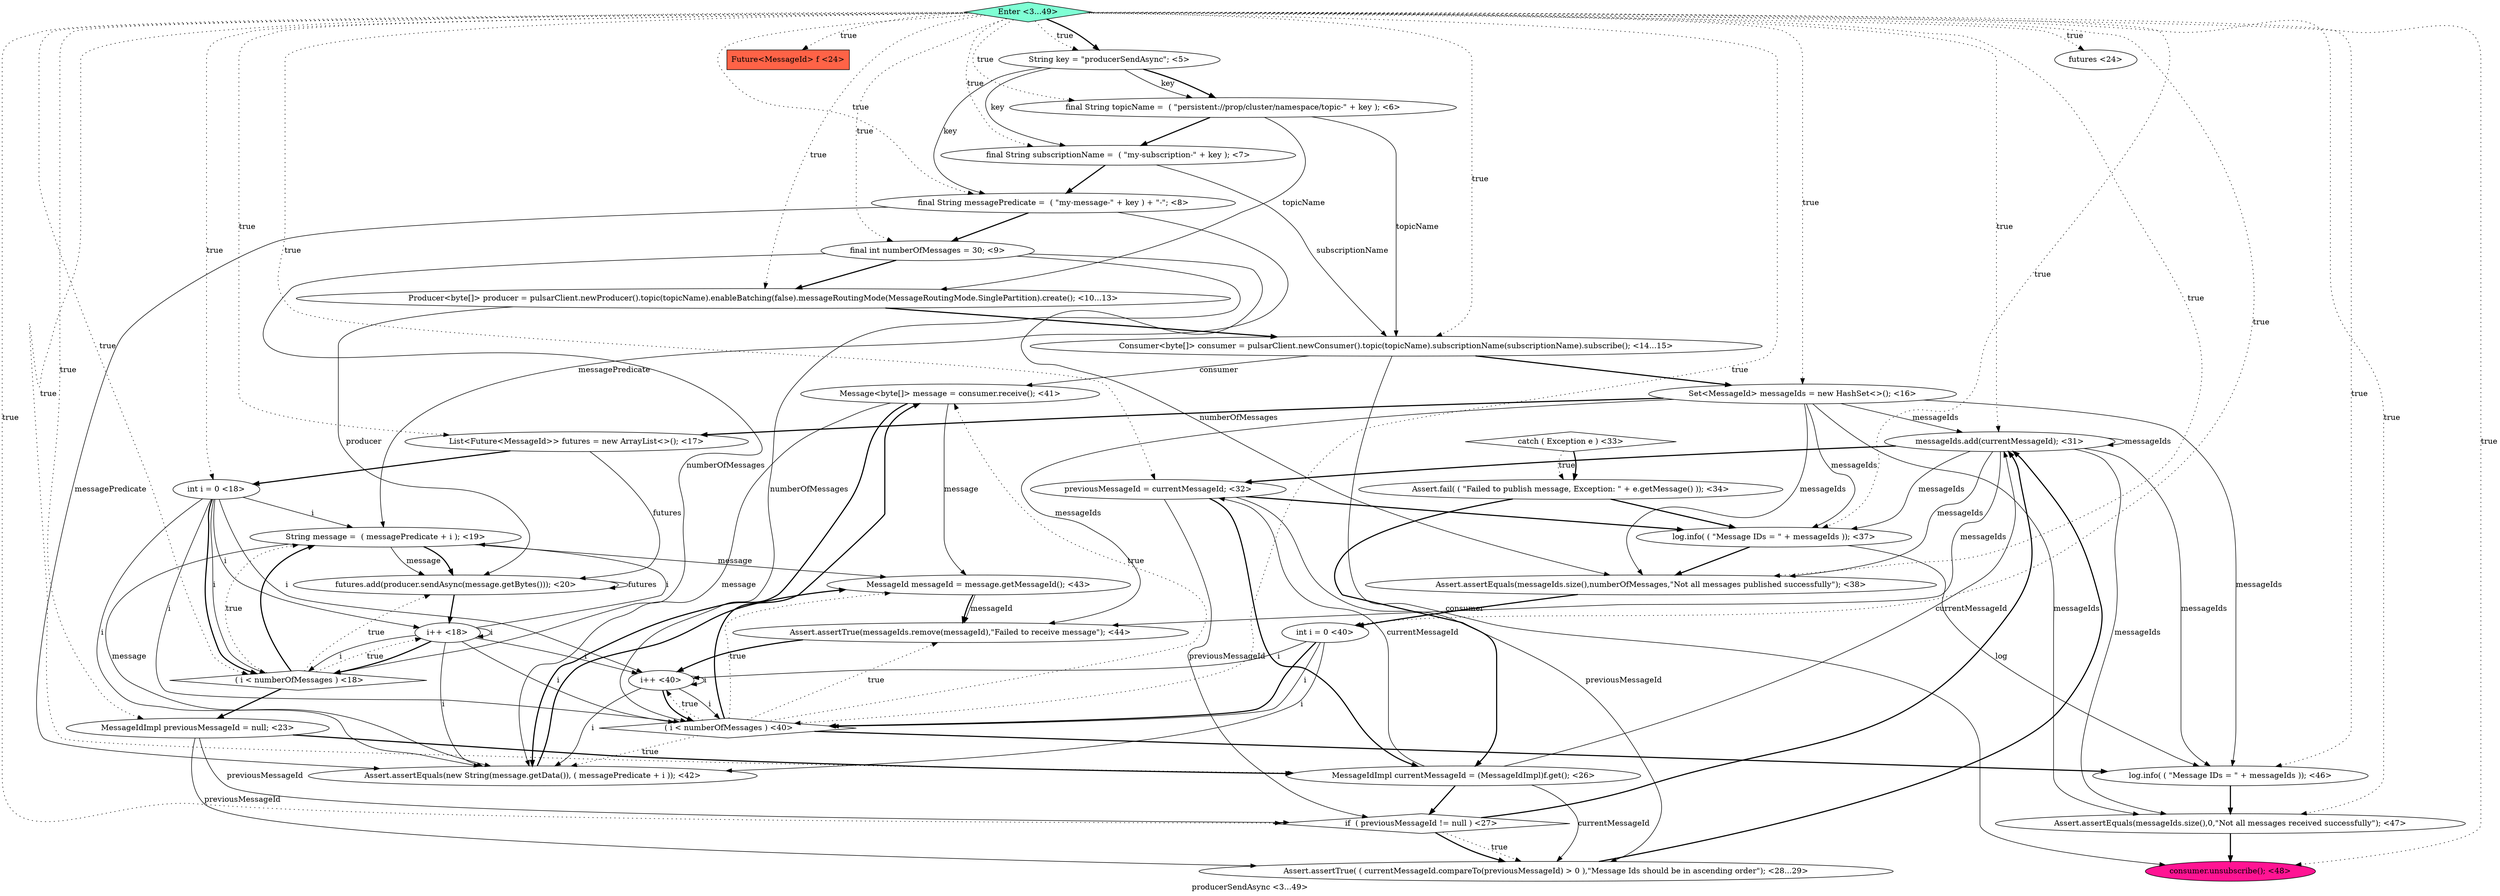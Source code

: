 digraph PDG {
label = "producerSendAsync <3...49>";
0.29 [style = filled, label = "Message<byte[]> message = consumer.receive(); <41>", fillcolor = white, shape = ellipse];
0.1 [style = filled, label = "final String topicName =  ( \"persistent://prop/cluster/namespace/topic-\" + key ); <6>", fillcolor = white, shape = ellipse];
0.27 [style = filled, label = " ( i < numberOfMessages ) <40>", fillcolor = white, shape = diamond];
0.21 [style = filled, label = "previousMessageId = currentMessageId; <32>", fillcolor = white, shape = ellipse];
0.26 [style = filled, label = "int i = 0 <40>", fillcolor = white, shape = ellipse];
0.7 [style = filled, label = "Set<MessageId> messageIds = new HashSet<>(); <16>", fillcolor = white, shape = ellipse];
0.9 [style = filled, label = "int i = 0 <18>", fillcolor = white, shape = ellipse];
0.12 [style = filled, label = "String message =  ( messagePredicate + i ); <19>", fillcolor = white, shape = ellipse];
0.3 [style = filled, label = "final String messagePredicate =  ( \"my-message-\" + key ) + \"-\"; <8>", fillcolor = white, shape = ellipse];
0.28 [style = filled, label = "i++ <40>", fillcolor = white, shape = ellipse];
0.36 [style = filled, label = "Enter <3...49>", fillcolor = aquamarine, shape = diamond];
0.17 [style = filled, label = "MessageIdImpl currentMessageId = (MessageIdImpl)f.get(); <26>", fillcolor = white, shape = ellipse];
0.32 [style = filled, label = "Assert.assertTrue(messageIds.remove(messageId),\"Failed to receive message\"); <44>", fillcolor = white, shape = ellipse];
0.15 [style = filled, label = "Future<MessageId> f <24>", fillcolor = tomato, shape = box];
0.5 [style = filled, label = "Producer<byte[]> producer = pulsarClient.newProducer().topic(topicName).enableBatching(false).messageRoutingMode(MessageRoutingMode.SinglePartition).create(); <10...13>", fillcolor = white, shape = ellipse];
0.20 [style = filled, label = "messageIds.add(currentMessageId); <31>", fillcolor = white, shape = ellipse];
0.35 [style = filled, label = "consumer.unsubscribe(); <48>", fillcolor = deeppink, shape = ellipse];
0.6 [style = filled, label = "Consumer<byte[]> consumer = pulsarClient.newConsumer().topic(topicName).subscriptionName(subscriptionName).subscribe(); <14...15>", fillcolor = white, shape = ellipse];
0.31 [style = filled, label = "MessageId messageId = message.getMessageId(); <43>", fillcolor = white, shape = ellipse];
0.33 [style = filled, label = "log.info( ( \"Message IDs = \" + messageIds )); <46>", fillcolor = white, shape = ellipse];
0.0 [style = filled, label = "String key = \"producerSendAsync\"; <5>", fillcolor = white, shape = ellipse];
0.10 [style = filled, label = " ( i < numberOfMessages ) <18>", fillcolor = white, shape = diamond];
0.13 [style = filled, label = "futures.add(producer.sendAsync(message.getBytes())); <20>", fillcolor = white, shape = ellipse];
0.24 [style = filled, label = "log.info( ( \"Message IDs = \" + messageIds )); <37>", fillcolor = white, shape = ellipse];
0.11 [style = filled, label = "i++ <18>", fillcolor = white, shape = ellipse];
0.14 [style = filled, label = "MessageIdImpl previousMessageId = null; <23>", fillcolor = white, shape = ellipse];
0.18 [style = filled, label = "if  ( previousMessageId != null ) <27>", fillcolor = white, shape = diamond];
0.16 [style = filled, label = "futures <24>", fillcolor = white, shape = ellipse];
0.4 [style = filled, label = "final int numberOfMessages = 30; <9>", fillcolor = white, shape = ellipse];
0.2 [style = filled, label = "final String subscriptionName =  ( \"my-subscription-\" + key ); <7>", fillcolor = white, shape = ellipse];
0.22 [style = filled, label = "catch ( Exception e ) <33>", fillcolor = white, shape = diamond];
0.34 [style = filled, label = "Assert.assertEquals(messageIds.size(),0,\"Not all messages received successfully\"); <47>", fillcolor = white, shape = ellipse];
0.8 [style = filled, label = "List<Future<MessageId>> futures = new ArrayList<>(); <17>", fillcolor = white, shape = ellipse];
0.25 [style = filled, label = "Assert.assertEquals(messageIds.size(),numberOfMessages,\"Not all messages published successfully\"); <38>", fillcolor = white, shape = ellipse];
0.23 [style = filled, label = "Assert.fail( ( \"Failed to publish message, Exception: \" + e.getMessage() )); <34>", fillcolor = white, shape = ellipse];
0.19 [style = filled, label = "Assert.assertTrue( ( currentMessageId.compareTo(previousMessageId) > 0 ),\"Message Ids should be in ascending order\"); <28...29>", fillcolor = white, shape = ellipse];
0.30 [style = filled, label = "Assert.assertEquals(new String(message.getData()), ( messagePredicate + i )); <42>", fillcolor = white, shape = ellipse];
0.0 -> 0.1 [style = solid, label="key"];
0.0 -> 0.1 [style = bold, label=""];
0.0 -> 0.2 [style = solid, label="key"];
0.0 -> 0.3 [style = solid, label="key"];
0.1 -> 0.2 [style = bold, label=""];
0.1 -> 0.5 [style = solid, label="topicName"];
0.1 -> 0.6 [style = solid, label="topicName"];
0.2 -> 0.3 [style = bold, label=""];
0.2 -> 0.6 [style = solid, label="subscriptionName"];
0.3 -> 0.4 [style = bold, label=""];
0.3 -> 0.12 [style = solid, label="messagePredicate"];
0.3 -> 0.30 [style = solid, label="messagePredicate"];
0.4 -> 0.5 [style = bold, label=""];
0.4 -> 0.10 [style = solid, label="numberOfMessages"];
0.4 -> 0.25 [style = solid, label="numberOfMessages"];
0.4 -> 0.27 [style = solid, label="numberOfMessages"];
0.5 -> 0.6 [style = bold, label=""];
0.5 -> 0.13 [style = solid, label="producer"];
0.6 -> 0.7 [style = bold, label=""];
0.6 -> 0.29 [style = solid, label="consumer"];
0.6 -> 0.35 [style = solid, label="consumer"];
0.7 -> 0.8 [style = bold, label=""];
0.7 -> 0.20 [style = solid, label="messageIds"];
0.7 -> 0.24 [style = solid, label="messageIds"];
0.7 -> 0.25 [style = solid, label="messageIds"];
0.7 -> 0.32 [style = solid, label="messageIds"];
0.7 -> 0.33 [style = solid, label="messageIds"];
0.7 -> 0.34 [style = solid, label="messageIds"];
0.8 -> 0.9 [style = bold, label=""];
0.8 -> 0.13 [style = solid, label="futures"];
0.9 -> 0.10 [style = solid, label="i"];
0.9 -> 0.10 [style = bold, label=""];
0.9 -> 0.11 [style = solid, label="i"];
0.9 -> 0.12 [style = solid, label="i"];
0.9 -> 0.27 [style = solid, label="i"];
0.9 -> 0.28 [style = solid, label="i"];
0.9 -> 0.30 [style = solid, label="i"];
0.10 -> 0.11 [style = dotted, label="true"];
0.10 -> 0.12 [style = dotted, label="true"];
0.10 -> 0.12 [style = bold, label=""];
0.10 -> 0.13 [style = dotted, label="true"];
0.10 -> 0.14 [style = bold, label=""];
0.11 -> 0.10 [style = solid, label="i"];
0.11 -> 0.10 [style = bold, label=""];
0.11 -> 0.11 [style = solid, label="i"];
0.11 -> 0.12 [style = solid, label="i"];
0.11 -> 0.27 [style = solid, label="i"];
0.11 -> 0.28 [style = solid, label="i"];
0.11 -> 0.30 [style = solid, label="i"];
0.12 -> 0.13 [style = solid, label="message"];
0.12 -> 0.13 [style = bold, label=""];
0.12 -> 0.30 [style = solid, label="message"];
0.12 -> 0.31 [style = solid, label="message"];
0.13 -> 0.11 [style = bold, label=""];
0.13 -> 0.13 [style = solid, label="futures"];
0.14 -> 0.17 [style = bold, label=""];
0.14 -> 0.18 [style = solid, label="previousMessageId"];
0.14 -> 0.19 [style = solid, label="previousMessageId"];
0.17 -> 0.18 [style = bold, label=""];
0.17 -> 0.19 [style = solid, label="currentMessageId"];
0.17 -> 0.20 [style = solid, label="currentMessageId"];
0.17 -> 0.21 [style = solid, label="currentMessageId"];
0.18 -> 0.19 [style = dotted, label="true"];
0.18 -> 0.19 [style = bold, label=""];
0.18 -> 0.20 [style = bold, label=""];
0.19 -> 0.20 [style = bold, label=""];
0.20 -> 0.20 [style = solid, label="messageIds"];
0.20 -> 0.21 [style = bold, label=""];
0.20 -> 0.24 [style = solid, label="messageIds"];
0.20 -> 0.25 [style = solid, label="messageIds"];
0.20 -> 0.32 [style = solid, label="messageIds"];
0.20 -> 0.33 [style = solid, label="messageIds"];
0.20 -> 0.34 [style = solid, label="messageIds"];
0.21 -> 0.17 [style = bold, label=""];
0.21 -> 0.18 [style = solid, label="previousMessageId"];
0.21 -> 0.19 [style = solid, label="previousMessageId"];
0.21 -> 0.24 [style = bold, label=""];
0.22 -> 0.23 [style = dotted, label="true"];
0.22 -> 0.23 [style = bold, label=""];
0.23 -> 0.17 [style = bold, label=""];
0.23 -> 0.24 [style = bold, label=""];
0.24 -> 0.25 [style = bold, label=""];
0.24 -> 0.33 [style = solid, label="log"];
0.25 -> 0.26 [style = bold, label=""];
0.26 -> 0.27 [style = solid, label="i"];
0.26 -> 0.27 [style = bold, label=""];
0.26 -> 0.28 [style = solid, label="i"];
0.26 -> 0.30 [style = solid, label="i"];
0.27 -> 0.28 [style = dotted, label="true"];
0.27 -> 0.29 [style = dotted, label="true"];
0.27 -> 0.29 [style = bold, label=""];
0.27 -> 0.30 [style = dotted, label="true"];
0.27 -> 0.31 [style = dotted, label="true"];
0.27 -> 0.32 [style = dotted, label="true"];
0.27 -> 0.33 [style = bold, label=""];
0.28 -> 0.27 [style = solid, label="i"];
0.28 -> 0.27 [style = bold, label=""];
0.28 -> 0.28 [style = solid, label="i"];
0.28 -> 0.30 [style = solid, label="i"];
0.29 -> 0.30 [style = solid, label="message"];
0.29 -> 0.30 [style = bold, label=""];
0.29 -> 0.31 [style = solid, label="message"];
0.30 -> 0.31 [style = bold, label=""];
0.31 -> 0.32 [style = solid, label="messageId"];
0.31 -> 0.32 [style = bold, label=""];
0.32 -> 0.28 [style = bold, label=""];
0.33 -> 0.34 [style = bold, label=""];
0.34 -> 0.35 [style = bold, label=""];
0.36 -> 0.0 [style = dotted, label="true"];
0.36 -> 0.0 [style = bold, label=""];
0.36 -> 0.1 [style = dotted, label="true"];
0.36 -> 0.2 [style = dotted, label="true"];
0.36 -> 0.3 [style = dotted, label="true"];
0.36 -> 0.4 [style = dotted, label="true"];
0.36 -> 0.5 [style = dotted, label="true"];
0.36 -> 0.6 [style = dotted, label="true"];
0.36 -> 0.7 [style = dotted, label="true"];
0.36 -> 0.8 [style = dotted, label="true"];
0.36 -> 0.9 [style = dotted, label="true"];
0.36 -> 0.10 [style = dotted, label="true"];
0.36 -> 0.14 [style = dotted, label="true"];
0.36 -> 0.15 [style = dotted, label="true"];
0.36 -> 0.16 [style = dotted, label="true"];
0.36 -> 0.17 [style = dotted, label="true"];
0.36 -> 0.18 [style = dotted, label="true"];
0.36 -> 0.20 [style = dotted, label="true"];
0.36 -> 0.21 [style = dotted, label="true"];
0.36 -> 0.24 [style = dotted, label="true"];
0.36 -> 0.25 [style = dotted, label="true"];
0.36 -> 0.26 [style = dotted, label="true"];
0.36 -> 0.27 [style = dotted, label="true"];
0.36 -> 0.33 [style = dotted, label="true"];
0.36 -> 0.34 [style = dotted, label="true"];
0.36 -> 0.35 [style = dotted, label="true"];
}
